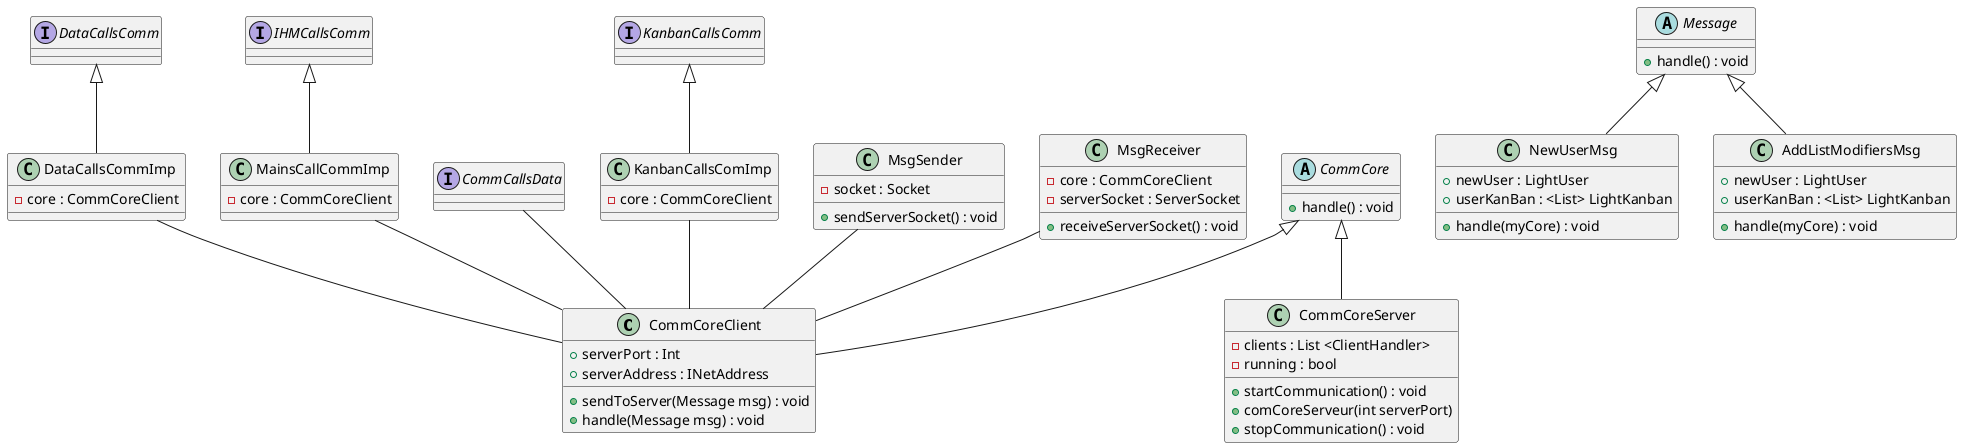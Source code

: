 @startuml Comm

' --- Définition des classes ---
class CommCoreClient {
    +sendToServer(Message msg) : void
    +serverPort : Int
    +serverAddress : INetAddress
    +handle(Message msg) : void
    
}

class CommCoreServer {
    -clients : List <ClientHandler>
    -running : bool
    +startCommunication() : void
    +comCoreServeur(int serverPort)
    +stopCommunication() : void
}

abstract class Message {
    +handle() : void
}

abstract class CommCore {
    +handle() : void
}

class NewUserMsg {
    +newUser : LightUser
    +userKanBan : <List> LightKanban
    +handle(myCore) : void
}

class AddListModifiersMsg {
    +newUser : LightUser
    +userKanBan : <List> LightKanban
    +handle(myCore) : void
}

class DataCallsCommImp {
    -core : CommCoreClient
}

class MainsCallCommImp {
    -core : CommCoreClient
}

interface DataCallsComm {

}

interface IHMCallsComm {

}

interface CommCallsData {

}

interface KanbanCallsComm {


}

class KanbanCallsComImp {
    -core : CommCoreClient

}

class MsgSender {
    -socket : Socket
    +sendServerSocket() : void
}

class MsgReceiver {
    -core : CommCoreClient
    -serverSocket : ServerSocket
    +receiveServerSocket() : void
}

' --- Relations possibles ---
MainsCallCommImp -- CommCoreClient
DataCallsCommImp -- CommCoreClient
CommCallsData -- CommCoreClient
MsgReceiver -- CommCoreClient
MsgSender -- CommCoreClient
KanbanCallsComImp -- CommCoreClient



KanbanCallsComm <|-- KanbanCallsComImp
DataCallsComm <|-- DataCallsCommImp
IHMCallsComm <|-- MainsCallCommImp
CommCore <|-- CommCoreClient
CommCore <|-- CommCoreServer
Message <|-- AddListModifiersMsg
Message <|-- NewUserMsg


@enduml